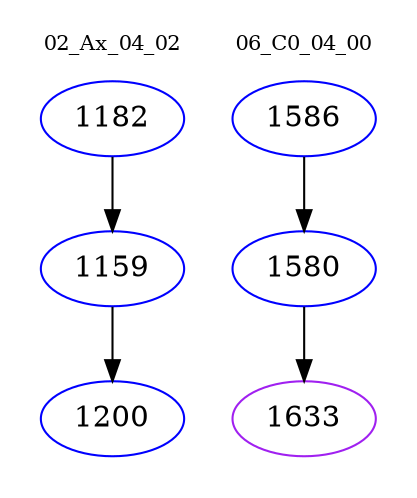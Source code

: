 digraph{
subgraph cluster_0 {
color = white
label = "02_Ax_04_02";
fontsize=10;
T0_1182 [label="1182", color="blue"]
T0_1182 -> T0_1159 [color="black"]
T0_1159 [label="1159", color="blue"]
T0_1159 -> T0_1200 [color="black"]
T0_1200 [label="1200", color="blue"]
}
subgraph cluster_1 {
color = white
label = "06_C0_04_00";
fontsize=10;
T1_1586 [label="1586", color="blue"]
T1_1586 -> T1_1580 [color="black"]
T1_1580 [label="1580", color="blue"]
T1_1580 -> T1_1633 [color="black"]
T1_1633 [label="1633", color="purple"]
}
}
